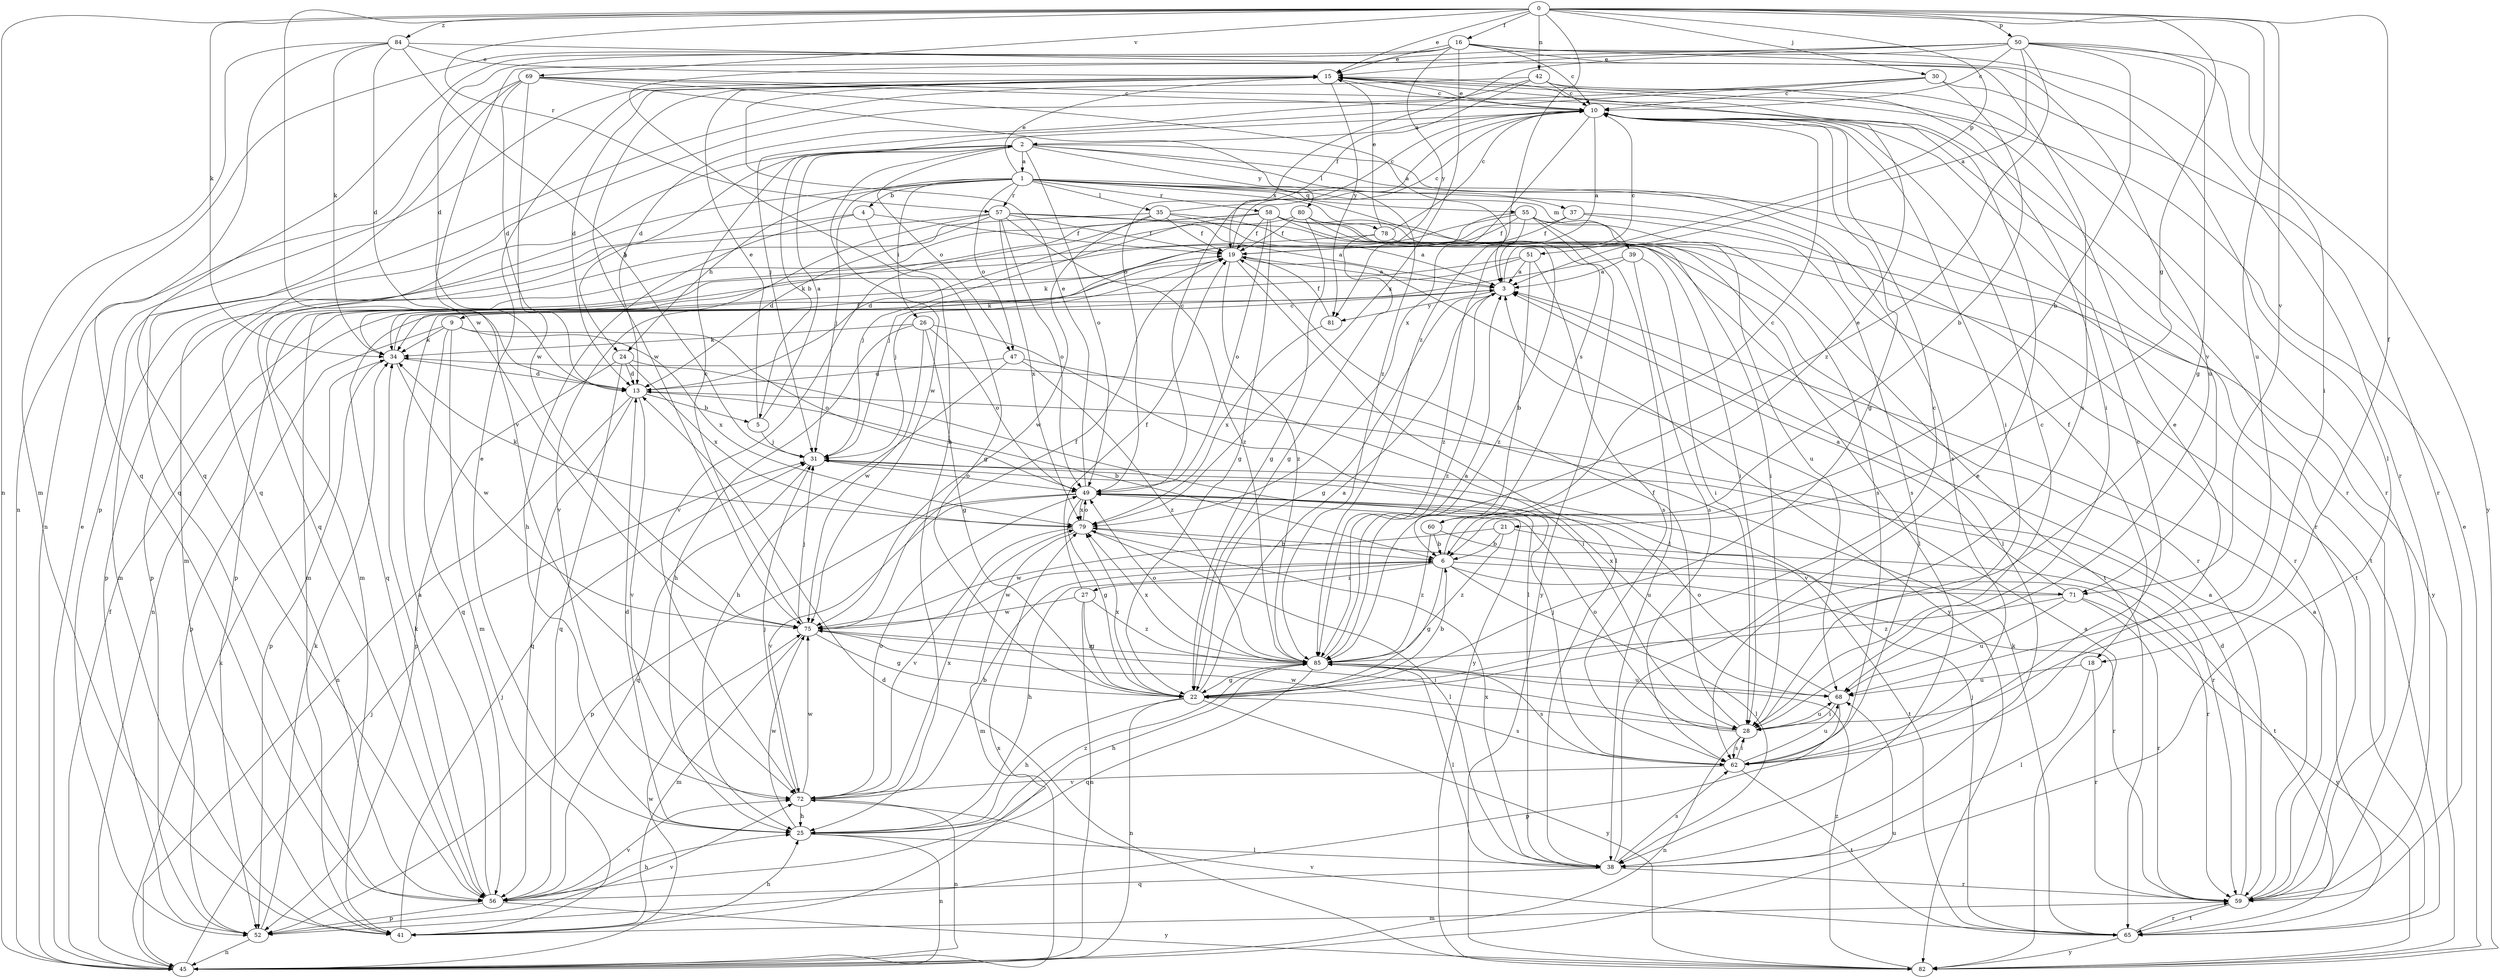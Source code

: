 strict digraph  {
0;
1;
2;
3;
4;
5;
6;
9;
10;
13;
15;
16;
18;
19;
21;
22;
24;
25;
26;
27;
28;
30;
31;
34;
35;
37;
38;
39;
41;
42;
45;
47;
49;
50;
51;
52;
55;
56;
57;
58;
59;
60;
62;
65;
68;
69;
71;
72;
75;
78;
79;
80;
81;
82;
84;
85;
0 -> 15  [label=e];
0 -> 16  [label=f];
0 -> 18  [label=f];
0 -> 21  [label=g];
0 -> 30  [label=j];
0 -> 34  [label=k];
0 -> 42  [label=n];
0 -> 45  [label=n];
0 -> 50  [label=p];
0 -> 51  [label=p];
0 -> 57  [label=r];
0 -> 68  [label=u];
0 -> 69  [label=v];
0 -> 71  [label=v];
0 -> 75  [label=w];
0 -> 84  [label=z];
0 -> 85  [label=z];
1 -> 4  [label=b];
1 -> 15  [label=e];
1 -> 18  [label=f];
1 -> 24  [label=h];
1 -> 26  [label=i];
1 -> 31  [label=j];
1 -> 35  [label=l];
1 -> 39  [label=m];
1 -> 41  [label=m];
1 -> 47  [label=o];
1 -> 55  [label=q];
1 -> 57  [label=r];
1 -> 58  [label=r];
1 -> 60  [label=s];
1 -> 65  [label=t];
1 -> 78  [label=x];
2 -> 1  [label=a];
2 -> 5  [label=b];
2 -> 24  [label=h];
2 -> 37  [label=l];
2 -> 47  [label=o];
2 -> 49  [label=o];
2 -> 56  [label=q];
2 -> 59  [label=r];
2 -> 62  [label=s];
2 -> 75  [label=w];
2 -> 80  [label=y];
3 -> 9  [label=c];
3 -> 10  [label=c];
3 -> 22  [label=g];
3 -> 81  [label=y];
3 -> 85  [label=z];
4 -> 19  [label=f];
4 -> 22  [label=g];
4 -> 25  [label=h];
4 -> 41  [label=m];
5 -> 2  [label=a];
5 -> 15  [label=e];
5 -> 31  [label=j];
6 -> 15  [label=e];
6 -> 22  [label=g];
6 -> 25  [label=h];
6 -> 27  [label=i];
6 -> 38  [label=l];
6 -> 59  [label=r];
6 -> 71  [label=v];
6 -> 75  [label=w];
9 -> 34  [label=k];
9 -> 41  [label=m];
9 -> 49  [label=o];
9 -> 52  [label=p];
9 -> 56  [label=q];
9 -> 79  [label=x];
10 -> 2  [label=a];
10 -> 3  [label=a];
10 -> 15  [label=e];
10 -> 22  [label=g];
10 -> 28  [label=i];
10 -> 71  [label=v];
10 -> 79  [label=x];
13 -> 5  [label=b];
13 -> 6  [label=b];
13 -> 45  [label=n];
13 -> 56  [label=q];
13 -> 72  [label=v];
15 -> 10  [label=c];
15 -> 13  [label=d];
15 -> 75  [label=w];
15 -> 81  [label=y];
16 -> 10  [label=c];
16 -> 13  [label=d];
16 -> 15  [label=e];
16 -> 38  [label=l];
16 -> 45  [label=n];
16 -> 56  [label=q];
16 -> 59  [label=r];
16 -> 68  [label=u];
16 -> 79  [label=x];
16 -> 81  [label=y];
18 -> 38  [label=l];
18 -> 59  [label=r];
18 -> 68  [label=u];
19 -> 3  [label=a];
19 -> 10  [label=c];
19 -> 31  [label=j];
19 -> 38  [label=l];
19 -> 82  [label=y];
19 -> 85  [label=z];
21 -> 6  [label=b];
21 -> 65  [label=t];
21 -> 75  [label=w];
21 -> 85  [label=z];
22 -> 3  [label=a];
22 -> 6  [label=b];
22 -> 10  [label=c];
22 -> 25  [label=h];
22 -> 45  [label=n];
22 -> 62  [label=s];
22 -> 79  [label=x];
22 -> 82  [label=y];
24 -> 13  [label=d];
24 -> 52  [label=p];
24 -> 56  [label=q];
24 -> 79  [label=x];
24 -> 82  [label=y];
25 -> 13  [label=d];
25 -> 15  [label=e];
25 -> 38  [label=l];
25 -> 45  [label=n];
25 -> 75  [label=w];
25 -> 85  [label=z];
26 -> 22  [label=g];
26 -> 25  [label=h];
26 -> 34  [label=k];
26 -> 38  [label=l];
26 -> 49  [label=o];
26 -> 75  [label=w];
27 -> 19  [label=f];
27 -> 22  [label=g];
27 -> 45  [label=n];
27 -> 75  [label=w];
27 -> 85  [label=z];
28 -> 10  [label=c];
28 -> 19  [label=f];
28 -> 45  [label=n];
28 -> 49  [label=o];
28 -> 62  [label=s];
28 -> 68  [label=u];
28 -> 75  [label=w];
30 -> 6  [label=b];
30 -> 10  [label=c];
30 -> 13  [label=d];
30 -> 31  [label=j];
30 -> 59  [label=r];
31 -> 49  [label=o];
31 -> 56  [label=q];
31 -> 59  [label=r];
34 -> 13  [label=d];
34 -> 19  [label=f];
34 -> 52  [label=p];
34 -> 75  [label=w];
35 -> 3  [label=a];
35 -> 10  [label=c];
35 -> 19  [label=f];
35 -> 38  [label=l];
35 -> 52  [label=p];
35 -> 72  [label=v];
35 -> 75  [label=w];
37 -> 19  [label=f];
37 -> 34  [label=k];
37 -> 59  [label=r];
37 -> 62  [label=s];
38 -> 15  [label=e];
38 -> 56  [label=q];
38 -> 59  [label=r];
38 -> 62  [label=s];
38 -> 79  [label=x];
39 -> 3  [label=a];
39 -> 28  [label=i];
39 -> 56  [label=q];
39 -> 62  [label=s];
41 -> 25  [label=h];
41 -> 31  [label=j];
42 -> 10  [label=c];
42 -> 19  [label=f];
42 -> 28  [label=i];
42 -> 52  [label=p];
42 -> 56  [label=q];
42 -> 59  [label=r];
45 -> 15  [label=e];
45 -> 19  [label=f];
45 -> 31  [label=j];
45 -> 34  [label=k];
45 -> 68  [label=u];
45 -> 75  [label=w];
45 -> 79  [label=x];
47 -> 13  [label=d];
47 -> 25  [label=h];
47 -> 28  [label=i];
47 -> 85  [label=z];
49 -> 10  [label=c];
49 -> 15  [label=e];
49 -> 22  [label=g];
49 -> 52  [label=p];
49 -> 65  [label=t];
49 -> 68  [label=u];
49 -> 72  [label=v];
49 -> 79  [label=x];
50 -> 3  [label=a];
50 -> 6  [label=b];
50 -> 10  [label=c];
50 -> 15  [label=e];
50 -> 22  [label=g];
50 -> 25  [label=h];
50 -> 28  [label=i];
50 -> 49  [label=o];
50 -> 72  [label=v];
50 -> 82  [label=y];
50 -> 85  [label=z];
51 -> 3  [label=a];
51 -> 6  [label=b];
51 -> 34  [label=k];
51 -> 45  [label=n];
51 -> 62  [label=s];
52 -> 34  [label=k];
52 -> 45  [label=n];
52 -> 72  [label=v];
55 -> 19  [label=f];
55 -> 31  [label=j];
55 -> 38  [label=l];
55 -> 41  [label=m];
55 -> 65  [label=t];
55 -> 68  [label=u];
55 -> 82  [label=y];
55 -> 85  [label=z];
56 -> 3  [label=a];
56 -> 25  [label=h];
56 -> 34  [label=k];
56 -> 52  [label=p];
56 -> 72  [label=v];
56 -> 82  [label=y];
57 -> 3  [label=a];
57 -> 13  [label=d];
57 -> 19  [label=f];
57 -> 49  [label=o];
57 -> 52  [label=p];
57 -> 59  [label=r];
57 -> 72  [label=v];
57 -> 79  [label=x];
57 -> 85  [label=z];
58 -> 19  [label=f];
58 -> 22  [label=g];
58 -> 28  [label=i];
58 -> 31  [label=j];
58 -> 34  [label=k];
58 -> 38  [label=l];
58 -> 41  [label=m];
58 -> 49  [label=o];
58 -> 65  [label=t];
58 -> 82  [label=y];
59 -> 3  [label=a];
59 -> 13  [label=d];
59 -> 41  [label=m];
59 -> 65  [label=t];
60 -> 6  [label=b];
60 -> 10  [label=c];
60 -> 59  [label=r];
60 -> 85  [label=z];
62 -> 10  [label=c];
62 -> 15  [label=e];
62 -> 28  [label=i];
62 -> 31  [label=j];
62 -> 65  [label=t];
62 -> 68  [label=u];
62 -> 72  [label=v];
65 -> 3  [label=a];
65 -> 31  [label=j];
65 -> 34  [label=k];
65 -> 59  [label=r];
65 -> 72  [label=v];
65 -> 82  [label=y];
68 -> 28  [label=i];
68 -> 49  [label=o];
68 -> 52  [label=p];
69 -> 3  [label=a];
69 -> 10  [label=c];
69 -> 13  [label=d];
69 -> 45  [label=n];
69 -> 56  [label=q];
69 -> 59  [label=r];
69 -> 75  [label=w];
69 -> 85  [label=z];
71 -> 3  [label=a];
71 -> 59  [label=r];
71 -> 68  [label=u];
71 -> 79  [label=x];
71 -> 82  [label=y];
71 -> 85  [label=z];
72 -> 6  [label=b];
72 -> 25  [label=h];
72 -> 31  [label=j];
72 -> 45  [label=n];
72 -> 49  [label=o];
72 -> 75  [label=w];
72 -> 79  [label=x];
75 -> 10  [label=c];
75 -> 19  [label=f];
75 -> 22  [label=g];
75 -> 28  [label=i];
75 -> 31  [label=j];
75 -> 41  [label=m];
75 -> 85  [label=z];
78 -> 10  [label=c];
78 -> 15  [label=e];
78 -> 22  [label=g];
78 -> 52  [label=p];
78 -> 62  [label=s];
79 -> 6  [label=b];
79 -> 34  [label=k];
79 -> 38  [label=l];
79 -> 41  [label=m];
79 -> 49  [label=o];
79 -> 72  [label=v];
80 -> 13  [label=d];
80 -> 19  [label=f];
80 -> 22  [label=g];
80 -> 28  [label=i];
80 -> 85  [label=z];
81 -> 19  [label=f];
81 -> 79  [label=x];
82 -> 3  [label=a];
82 -> 13  [label=d];
82 -> 15  [label=e];
82 -> 85  [label=z];
84 -> 13  [label=d];
84 -> 15  [label=e];
84 -> 31  [label=j];
84 -> 34  [label=k];
84 -> 41  [label=m];
84 -> 56  [label=q];
84 -> 62  [label=s];
85 -> 3  [label=a];
85 -> 22  [label=g];
85 -> 25  [label=h];
85 -> 38  [label=l];
85 -> 49  [label=o];
85 -> 56  [label=q];
85 -> 62  [label=s];
85 -> 68  [label=u];
85 -> 79  [label=x];
}
